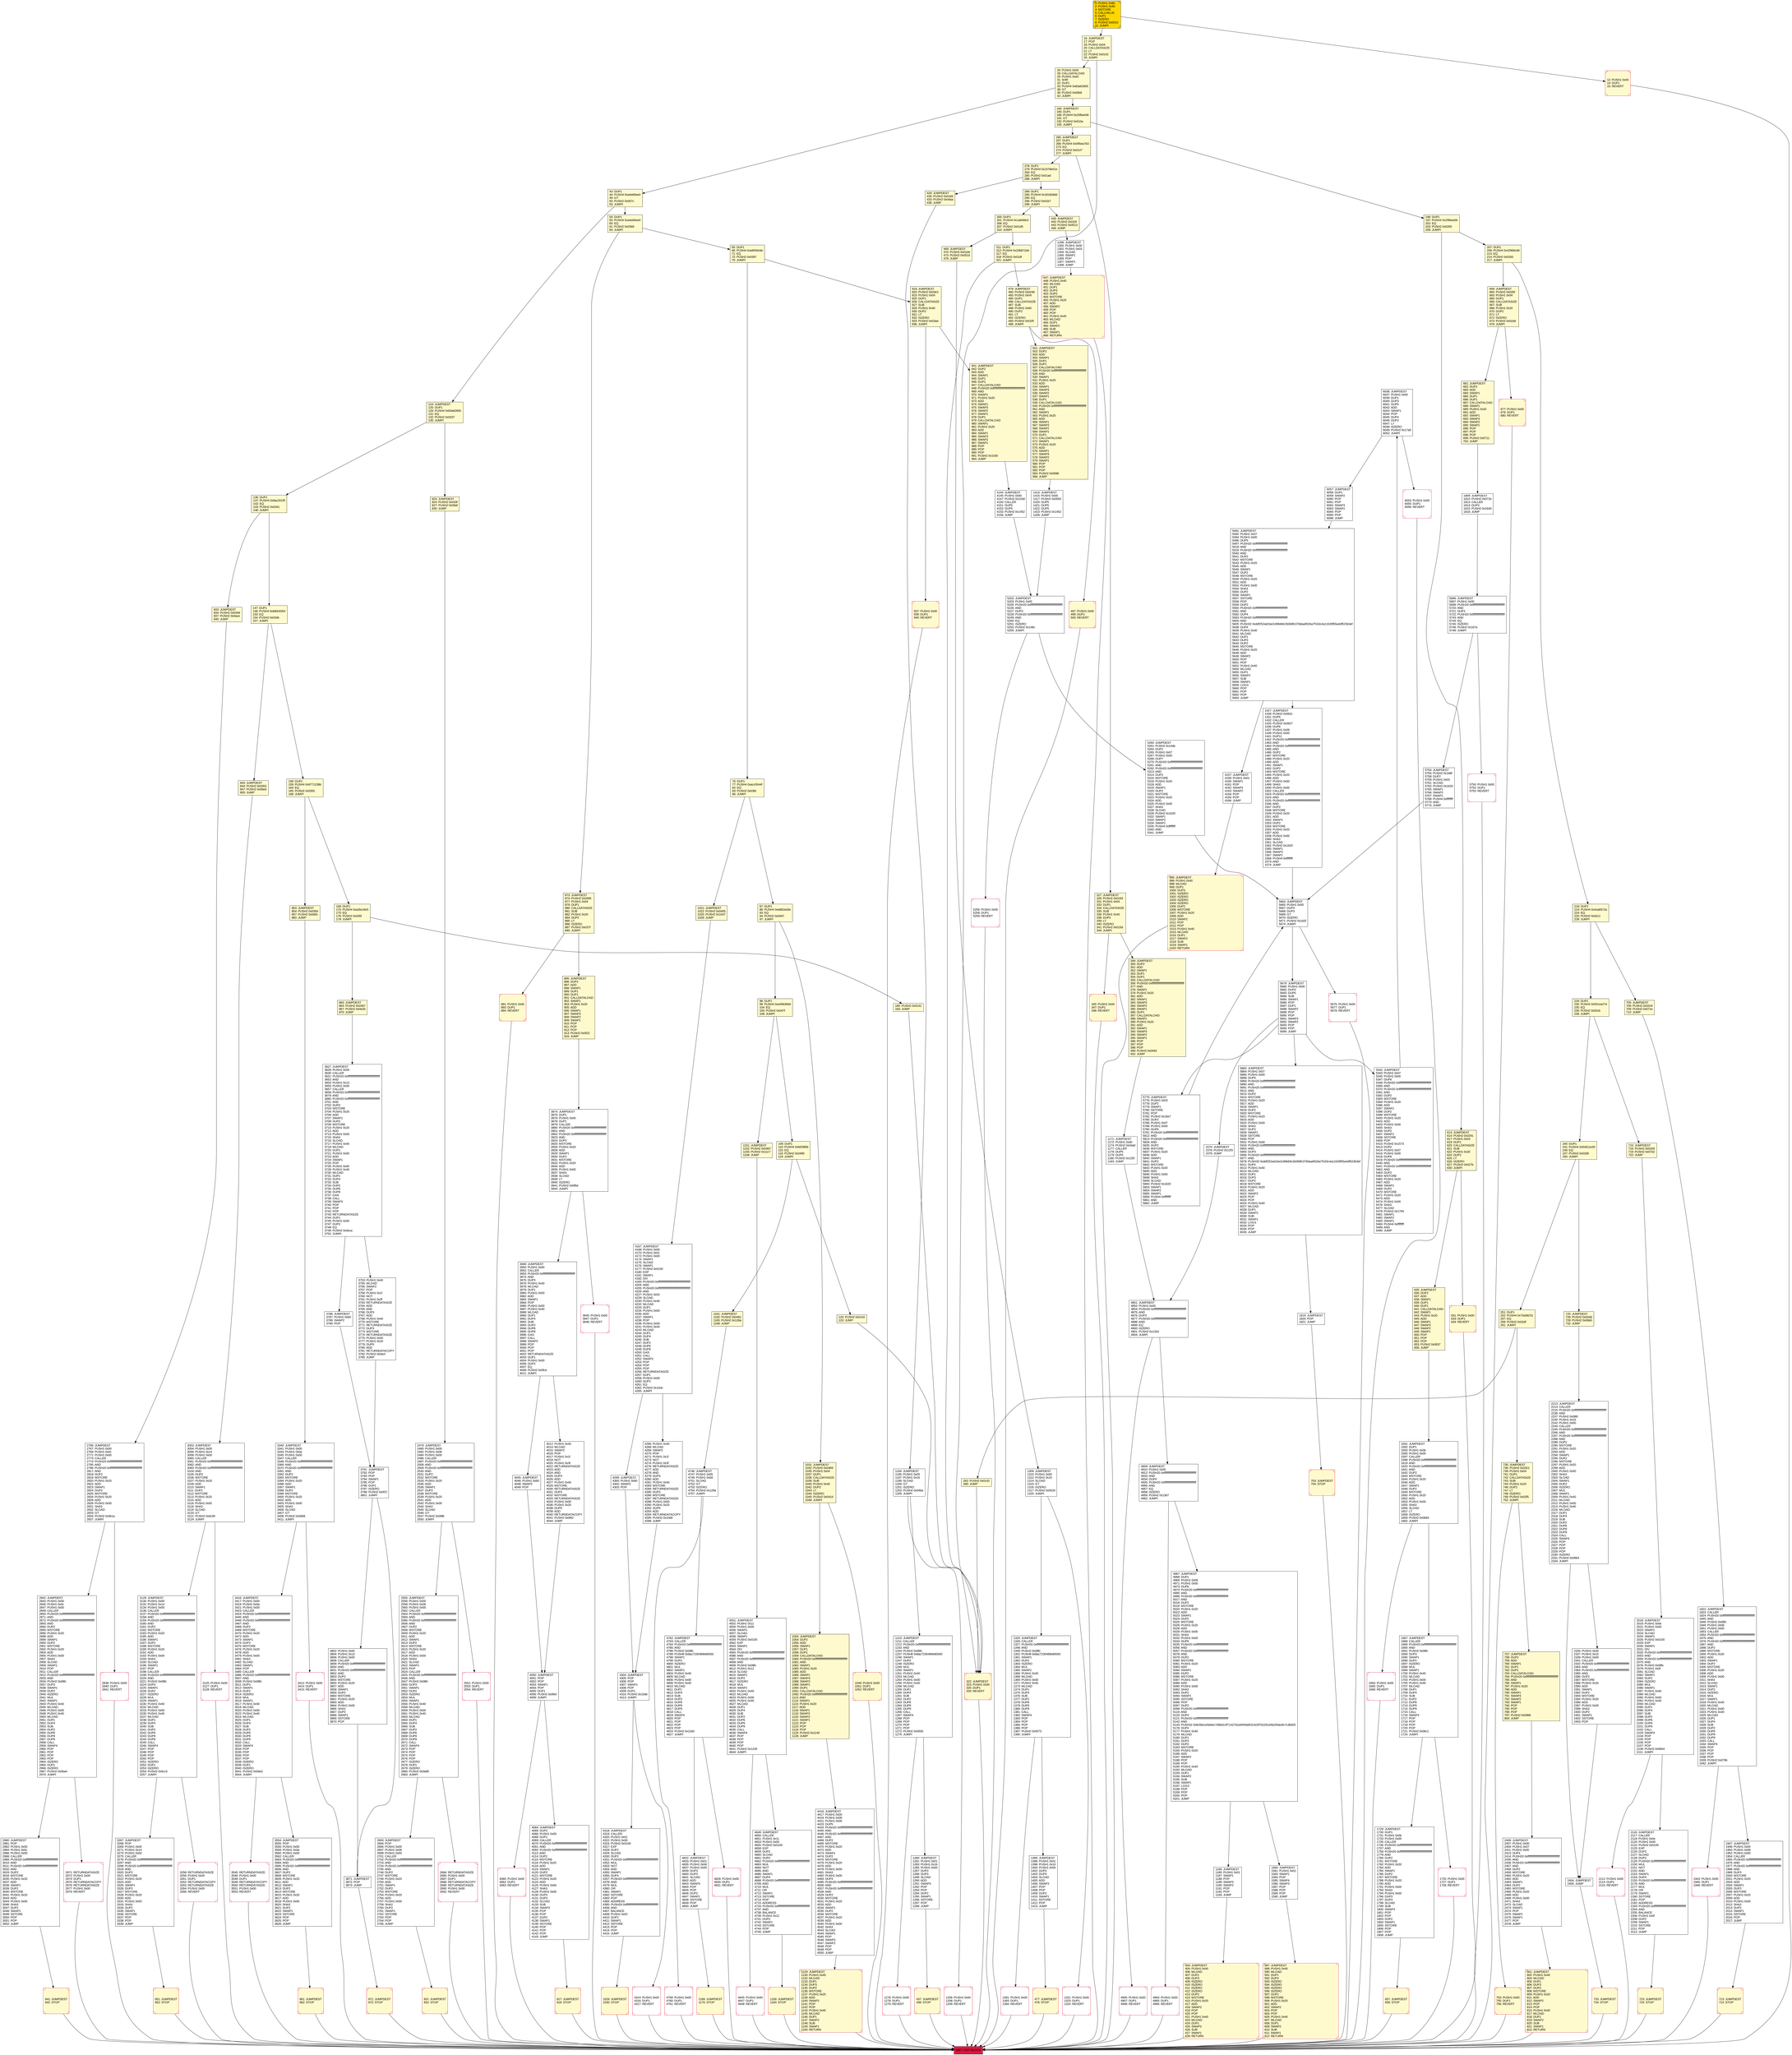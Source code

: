digraph G {
bgcolor=transparent rankdir=UD;
node [shape=box style=filled color=black fillcolor=white fontname=arial fontcolor=black];
917 [label="917: JUMPDEST\l918: STOP\l" fillcolor=lemonchiffon shape=Msquare color=crimson ];
823 [label="823: JUMPDEST\l824: PUSH2 0x033f\l827: PUSH2 0x09af\l830: JUMP\l" fillcolor=lemonchiffon ];
6053 [label="6053: PUSH1 0x00\l6055: DUP1\l6056: REVERT\l" shape=Msquare color=crimson ];
278 [label="278: DUP1\l279: PUSH4 0x1578e01e\l284: EQ\l285: PUSH2 0x01ad\l288: JUMPI\l" fillcolor=lemonchiffon ];
937 [label="937: PUSH1 0x00\l939: DUP1\l940: REVERT\l" fillcolor=lemonchiffon shape=Msquare color=crimson ];
65 [label="65: DUP1\l66: PUSH4 0xa9059cbb\l71: EQ\l72: PUSH2 0x0397\l75: JUMPI\l" fillcolor=lemonchiffon ];
1184 [label="1184: JUMPDEST\l1185: PUSH1 0x01\l1187: SWAP1\l1188: POP\l1189: SWAP3\l1190: SWAP2\l1191: POP\l1192: POP\l1193: JUMP\l" ];
447 [label="447: JUMPDEST\l448: PUSH1 0x40\l450: MLOAD\l451: DUP1\l452: DUP3\l453: DUP2\l454: MSTORE\l455: PUSH1 0x20\l457: ADD\l458: SWAP2\l459: POP\l460: POP\l461: PUSH1 0x40\l463: MLOAD\l464: DUP1\l465: SWAP2\l466: SUB\l467: SWAP1\l468: RETURN\l" fillcolor=lemonchiffon shape=Msquare color=crimson ];
3053 [label="3053: JUMPDEST\l3054: PUSH1 0x00\l3056: PUSH1 0x14\l3058: PUSH1 0x00\l3060: CALLER\l3061: PUSH20 0xffffffffffffffffffffffffffffffffffffffff\l3082: AND\l3083: PUSH20 0xffffffffffffffffffffffffffffffffffffffff\l3104: AND\l3105: DUP2\l3106: MSTORE\l3107: PUSH1 0x20\l3109: ADD\l3110: SWAP1\l3111: DUP2\l3112: MSTORE\l3113: PUSH1 0x20\l3115: ADD\l3116: PUSH1 0x00\l3118: SHA3\l3119: SLOAD\l3120: GT\l3121: PUSH2 0x0c39\l3124: JUMPI\l" ];
2555 [label="2555: JUMPDEST\l2556: PUSH1 0x00\l2558: PUSH1 0x06\l2560: PUSH1 0x00\l2562: CALLER\l2563: PUSH20 0xffffffffffffffffffffffffffffffffffffffff\l2584: AND\l2585: PUSH20 0xffffffffffffffffffffffffffffffffffffffff\l2606: AND\l2607: DUP2\l2608: MSTORE\l2609: PUSH1 0x20\l2611: ADD\l2612: SWAP1\l2613: DUP2\l2614: MSTORE\l2615: PUSH1 0x20\l2617: ADD\l2618: PUSH1 0x00\l2620: SHA3\l2621: SLOAD\l2622: SWAP1\l2623: POP\l2624: CALLER\l2625: PUSH20 0xffffffffffffffffffffffffffffffffffffffff\l2646: AND\l2647: PUSH2 0x08fc\l2650: DUP3\l2651: SWAP1\l2652: DUP2\l2653: ISZERO\l2654: MUL\l2655: SWAP1\l2656: PUSH1 0x40\l2658: MLOAD\l2659: PUSH1 0x00\l2661: PUSH1 0x40\l2663: MLOAD\l2664: DUP1\l2665: DUP4\l2666: SUB\l2667: DUP2\l2668: DUP6\l2669: DUP9\l2670: DUP9\l2671: CALL\l2672: SWAP4\l2673: POP\l2674: POP\l2675: POP\l2676: POP\l2677: ISZERO\l2678: DUP1\l2679: ISZERO\l2680: PUSH2 0x0a85\l2683: JUMPI\l" ];
429 [label="429: JUMPDEST\l430: PUSH2 0x01b5\l433: PUSH2 0x04aa\l436: JUMP\l" fillcolor=lemonchiffon ];
437 [label="437: JUMPDEST\l438: STOP\l" fillcolor=lemonchiffon shape=Msquare color=crimson ];
439 [label="439: JUMPDEST\l440: PUSH2 0x01bf\l443: PUSH2 0x0513\l446: JUMP\l" fillcolor=lemonchiffon ];
1053 [label="1053: JUMPDEST\l1054: DUP2\l1055: ADD\l1056: SWAP1\l1057: DUP1\l1058: DUP1\l1059: CALLDATALOAD\l1060: PUSH20 0xffffffffffffffffffffffffffffffffffffffff\l1081: AND\l1082: SWAP1\l1083: PUSH1 0x20\l1085: ADD\l1086: SWAP1\l1087: SWAP3\l1088: SWAP2\l1089: SWAP1\l1090: DUP1\l1091: CALLDATALOAD\l1092: PUSH20 0xffffffffffffffffffffffffffffffffffffffff\l1113: AND\l1114: SWAP1\l1115: PUSH1 0x20\l1117: ADD\l1118: SWAP1\l1119: SWAP3\l1120: SWAP2\l1121: SWAP1\l1122: POP\l1123: POP\l1124: POP\l1125: PUSH2 0x1140\l1128: JUMP\l" fillcolor=lemonchiffon ];
1580 [label="1580: JUMPDEST\l1581: PUSH1 0x01\l1583: SWAP1\l1584: POP\l1585: SWAP4\l1586: SWAP3\l1587: POP\l1588: POP\l1589: POP\l1590: JUMP\l" ];
4266 [label="4266: PUSH1 0x40\l4268: MLOAD\l4269: SWAP2\l4270: POP\l4271: PUSH1 0x1f\l4273: NOT\l4274: PUSH1 0x3f\l4276: RETURNDATASIZE\l4277: ADD\l4278: AND\l4279: DUP3\l4280: ADD\l4281: PUSH1 0x40\l4283: MSTORE\l4284: RETURNDATASIZE\l4285: DUP3\l4286: MSTORE\l4287: RETURNDATASIZE\l4288: PUSH1 0x00\l4290: PUSH1 0x20\l4292: DUP5\l4293: ADD\l4294: RETURNDATACOPY\l4295: PUSH2 0x10d0\l4298: JUMP\l" ];
4967 [label="4967: JUMPDEST\l4968: DUP1\l4969: PUSH1 0x09\l4971: PUSH1 0x00\l4973: DUP6\l4974: PUSH20 0xffffffffffffffffffffffffffffffffffffffff\l4995: AND\l4996: PUSH20 0xffffffffffffffffffffffffffffffffffffffff\l5017: AND\l5018: DUP2\l5019: MSTORE\l5020: PUSH1 0x20\l5022: ADD\l5023: SWAP1\l5024: DUP2\l5025: MSTORE\l5026: PUSH1 0x20\l5028: ADD\l5029: PUSH1 0x00\l5031: SHA3\l5032: PUSH1 0x00\l5034: DUP5\l5035: PUSH20 0xffffffffffffffffffffffffffffffffffffffff\l5056: AND\l5057: PUSH20 0xffffffffffffffffffffffffffffffffffffffff\l5078: AND\l5079: DUP2\l5080: MSTORE\l5081: PUSH1 0x20\l5083: ADD\l5084: SWAP1\l5085: DUP2\l5086: MSTORE\l5087: PUSH1 0x20\l5089: ADD\l5090: PUSH1 0x00\l5092: SHA3\l5093: DUP2\l5094: SWAP1\l5095: SSTORE\l5096: POP\l5097: DUP2\l5098: PUSH20 0xffffffffffffffffffffffffffffffffffffffff\l5119: AND\l5120: DUP4\l5121: PUSH20 0xffffffffffffffffffffffffffffffffffffffff\l5142: AND\l5143: PUSH32 0x8c5be1e5ebec7d5bd14f71427d1e84f3dd0314c0f7b2291e5b200ac8c7c3b925\l5176: DUP4\l5177: PUSH1 0x40\l5179: MLOAD\l5180: DUP1\l5181: DUP3\l5182: DUP2\l5183: MSTORE\l5184: PUSH1 0x20\l5186: ADD\l5187: SWAP2\l5188: POP\l5189: POP\l5190: PUSH1 0x40\l5192: MLOAD\l5193: DUP1\l5194: SWAP2\l5195: SUB\l5196: SWAP1\l5197: LOG3\l5198: POP\l5199: POP\l5200: POP\l5201: JUMP\l" ];
1943 [label="1943: PUSH1 0x00\l1945: DUP1\l1946: REVERT\l" shape=Msquare color=crimson ];
2766 [label="2766: JUMPDEST\l2767: PUSH1 0x00\l2769: PUSH1 0x0c\l2771: PUSH1 0x00\l2773: CALLER\l2774: PUSH20 0xffffffffffffffffffffffffffffffffffffffff\l2795: AND\l2796: PUSH20 0xffffffffffffffffffffffffffffffffffffffff\l2817: AND\l2818: DUP2\l2819: MSTORE\l2820: PUSH1 0x20\l2822: ADD\l2823: SWAP1\l2824: DUP2\l2825: MSTORE\l2826: PUSH1 0x20\l2828: ADD\l2829: PUSH1 0x00\l2831: SHA3\l2832: SLOAD\l2833: GT\l2834: PUSH2 0x0b1a\l2837: JUMPI\l" ];
3871 [label="3871: JUMPDEST\l3872: POP\l3873: JUMP\l" ];
1591 [label="1591: JUMPDEST\l1592: DUP1\l1593: PUSH1 0x0b\l1595: PUSH1 0x00\l1597: CALLER\l1598: PUSH20 0xffffffffffffffffffffffffffffffffffffffff\l1619: AND\l1620: PUSH20 0xffffffffffffffffffffffffffffffffffffffff\l1641: AND\l1642: DUP2\l1643: MSTORE\l1644: PUSH1 0x20\l1646: ADD\l1647: SWAP1\l1648: DUP2\l1649: MSTORE\l1650: PUSH1 0x20\l1652: ADD\l1653: PUSH1 0x00\l1655: SHA3\l1656: SLOAD\l1657: LT\l1658: ISZERO\l1659: PUSH2 0x0683\l1662: JUMPI\l" ];
1819 [label="1819: JUMPDEST\l1820: POP\l1821: JUMP\l" ];
4762 [label="4762: JUMPDEST\l4763: CALLER\l4764: PUSH20 0xffffffffffffffffffffffffffffffffffffffff\l4785: AND\l4786: PUSH2 0x08fc\l4789: PUSH8 0x8ac7230489e80000\l4798: SWAP1\l4799: DUP2\l4800: ISZERO\l4801: MUL\l4802: SWAP1\l4803: PUSH1 0x40\l4805: MLOAD\l4806: PUSH1 0x00\l4808: PUSH1 0x40\l4810: MLOAD\l4811: DUP1\l4812: DUP4\l4813: SUB\l4814: DUP2\l4815: DUP6\l4816: DUP9\l4817: DUP9\l4818: CALL\l4819: SWAP4\l4820: POP\l4821: POP\l4822: POP\l4823: POP\l4824: PUSH2 0x12e0\l4827: JUMPI\l" ];
3786 [label="3786: JUMPDEST\l3787: PUSH1 0x60\l3789: SWAP2\l3790: POP\l" ];
477 [label="477: JUMPDEST\l478: STOP\l" fillcolor=lemonchiffon shape=Msquare color=crimson ];
4299 [label="4299: JUMPDEST\l4300: PUSH1 0x60\l4302: SWAP2\l4303: POP\l" ];
300 [label="300: DUP1\l301: PUSH4 0x1abf48c0\l306: EQ\l307: PUSH2 0x01d5\l310: JUMPI\l" fillcolor=lemonchiffon ];
2479 [label="2479: JUMPDEST\l2480: PUSH1 0x00\l2482: PUSH1 0x06\l2484: PUSH1 0x00\l2486: CALLER\l2487: PUSH20 0xffffffffffffffffffffffffffffffffffffffff\l2508: AND\l2509: PUSH20 0xffffffffffffffffffffffffffffffffffffffff\l2530: AND\l2531: DUP2\l2532: MSTORE\l2533: PUSH1 0x20\l2535: ADD\l2536: SWAP1\l2537: DUP2\l2538: MSTORE\l2539: PUSH1 0x20\l2541: ADD\l2542: PUSH1 0x00\l2544: SHA3\l2545: SLOAD\l2546: GT\l2547: PUSH2 0x09fb\l2550: JUMPI\l" ];
497 [label="497: PUSH1 0x00\l499: DUP1\l500: REVERT\l" fillcolor=lemonchiffon shape=Msquare color=crimson ];
1667 [label="1667: JUMPDEST\l1668: CALLER\l1669: PUSH20 0xffffffffffffffffffffffffffffffffffffffff\l1690: AND\l1691: PUSH2 0x08fc\l1694: DUP3\l1695: SWAP1\l1696: DUP2\l1697: ISZERO\l1698: MUL\l1699: SWAP1\l1700: PUSH1 0x40\l1702: MLOAD\l1703: PUSH1 0x00\l1705: PUSH1 0x40\l1707: MLOAD\l1708: DUP1\l1709: DUP4\l1710: SUB\l1711: DUP2\l1712: DUP6\l1713: DUP9\l1714: DUP9\l1715: CALL\l1716: SWAP4\l1717: POP\l1718: POP\l1719: POP\l1720: POP\l1721: PUSH2 0x06c1\l1724: JUMPI\l" ];
240 [label="240: DUP1\l241: PUSH4 0x54611e35\l246: EQ\l247: PUSH2 0x02d5\l250: JUMPI\l" fillcolor=lemonchiffon ];
2551 [label="2551: PUSH1 0x00\l2553: DUP1\l2554: REVERT\l" shape=Msquare color=crimson ];
3802 [label="3802: PUSH1 0x00\l3804: PUSH1 0x13\l3806: PUSH1 0x00\l3808: CALLER\l3809: PUSH20 0xffffffffffffffffffffffffffffffffffffffff\l3830: AND\l3831: PUSH20 0xffffffffffffffffffffffffffffffffffffffff\l3852: AND\l3853: DUP2\l3854: MSTORE\l3855: PUSH1 0x20\l3857: ADD\l3858: SWAP1\l3859: DUP2\l3860: MSTORE\l3861: PUSH1 0x20\l3863: ADD\l3864: PUSH1 0x00\l3866: SHA3\l3867: DUP2\l3868: SWAP1\l3869: SSTORE\l3870: POP\l" ];
158 [label="158: DUP1\l159: PUSH4 0x9771238b\l164: EQ\l165: PUSH2 0x0355\l168: JUMPI\l" fillcolor=lemonchiffon ];
5491 [label="5491: JUMPDEST\l5492: PUSH1 0x07\l5494: PUSH1 0x00\l5496: DUP5\l5497: PUSH20 0xffffffffffffffffffffffffffffffffffffffff\l5518: AND\l5519: PUSH20 0xffffffffffffffffffffffffffffffffffffffff\l5540: AND\l5541: DUP2\l5542: MSTORE\l5543: PUSH1 0x20\l5545: ADD\l5546: SWAP1\l5547: DUP2\l5548: MSTORE\l5549: PUSH1 0x20\l5551: ADD\l5552: PUSH1 0x00\l5554: SHA3\l5555: DUP2\l5556: SWAP1\l5557: SSTORE\l5558: POP\l5559: DUP2\l5560: PUSH20 0xffffffffffffffffffffffffffffffffffffffff\l5581: AND\l5582: DUP4\l5583: PUSH20 0xffffffffffffffffffffffffffffffffffffffff\l5604: AND\l5605: PUSH32 0xddf252ad1be2c89b69c2b068fc378daa952ba7f163c4a11628f55a4df523b3ef\l5638: DUP4\l5639: PUSH1 0x40\l5641: MLOAD\l5642: DUP1\l5643: DUP3\l5644: DUP2\l5645: MSTORE\l5646: PUSH1 0x20\l5648: ADD\l5649: SWAP2\l5650: POP\l5651: POP\l5652: PUSH1 0x40\l5654: MLOAD\l5655: DUP1\l5656: SWAP2\l5657: SUB\l5658: SWAP1\l5659: LOG3\l5660: POP\l5661: POP\l5662: POP\l5663: JUMP\l" ];
1151 [label="1151: JUMPDEST\l1152: PUSH2 0x0487\l1155: PUSH2 0x11c7\l1158: JUMP\l" fillcolor=lemonchiffon ];
2842 [label="2842: JUMPDEST\l2843: PUSH1 0x00\l2845: PUSH1 0x0c\l2847: PUSH1 0x00\l2849: CALLER\l2850: PUSH20 0xffffffffffffffffffffffffffffffffffffffff\l2871: AND\l2872: PUSH20 0xffffffffffffffffffffffffffffffffffffffff\l2893: AND\l2894: DUP2\l2895: MSTORE\l2896: PUSH1 0x20\l2898: ADD\l2899: SWAP1\l2900: DUP2\l2901: MSTORE\l2902: PUSH1 0x20\l2904: ADD\l2905: PUSH1 0x00\l2907: SHA3\l2908: SLOAD\l2909: SWAP1\l2910: POP\l2911: CALLER\l2912: PUSH20 0xffffffffffffffffffffffffffffffffffffffff\l2933: AND\l2934: PUSH2 0x08fc\l2937: DUP3\l2938: SWAP1\l2939: DUP2\l2940: ISZERO\l2941: MUL\l2942: SWAP1\l2943: PUSH1 0x40\l2945: MLOAD\l2946: PUSH1 0x00\l2948: PUSH1 0x40\l2950: MLOAD\l2951: DUP1\l2952: DUP4\l2953: SUB\l2954: DUP2\l2955: DUP6\l2956: DUP9\l2957: DUP9\l2958: CALL\l2959: SWAP4\l2960: POP\l2961: POP\l2962: POP\l2963: POP\l2964: ISZERO\l2965: DUP1\l2966: ISZERO\l2967: PUSH2 0x0ba4\l2970: JUMPI\l" ];
469 [label="469: JUMPDEST\l470: PUSH2 0x01dd\l473: PUSH2 0x051d\l476: JUMP\l" fillcolor=lemonchiffon ];
136 [label="136: DUP1\l137: PUSH4 0x8ac2015f\l142: EQ\l143: PUSH2 0x0341\l146: JUMPI\l" fillcolor=lemonchiffon ];
2684 [label="2684: RETURNDATASIZE\l2685: PUSH1 0x00\l2687: DUP1\l2688: RETURNDATACOPY\l2689: RETURNDATASIZE\l2690: PUSH1 0x00\l2692: REVERT\l" shape=Msquare color=crimson ];
941 [label="941: JUMPDEST\l942: DUP2\l943: ADD\l944: SWAP1\l945: DUP1\l946: DUP1\l947: CALLDATALOAD\l948: PUSH20 0xffffffffffffffffffffffffffffffffffffffff\l969: AND\l970: SWAP1\l971: PUSH1 0x20\l973: ADD\l974: SWAP1\l975: SWAP3\l976: SWAP2\l977: SWAP1\l978: DUP1\l979: CALLDATALOAD\l980: SWAP1\l981: PUSH1 0x20\l983: ADD\l984: SWAP1\l985: SWAP3\l986: SWAP2\l987: SWAP1\l988: POP\l989: POP\l990: POP\l991: PUSH2 0x1030\l994: JUMP\l" fillcolor=lemonchiffon ];
229 [label="229: DUP1\l230: PUSH4 0x501ea27d\l235: EQ\l236: PUSH2 0x02cb\l239: JUMPI\l" fillcolor=lemonchiffon ];
5202 [label="5202: JUMPDEST\l5203: PUSH1 0x00\l5205: PUSH20 0xffffffffffffffffffffffffffffffffffffffff\l5226: AND\l5227: DUP3\l5228: PUSH20 0xffffffffffffffffffffffffffffffffffffffff\l5249: AND\l5250: EQ\l5251: ISZERO\l5252: PUSH2 0x148c\l5255: JUMPI\l" ];
3949 [label="3949: JUMPDEST\l3950: PUSH1 0x00\l3952: CALLER\l3953: PUSH20 0xffffffffffffffffffffffffffffffffffffffff\l3974: AND\l3975: DUP3\l3976: PUSH1 0x40\l3978: MLOAD\l3979: DUP1\l3980: PUSH1 0x00\l3982: ADD\l3983: SWAP1\l3984: POP\l3985: PUSH1 0x00\l3987: PUSH1 0x40\l3989: MLOAD\l3990: DUP1\l3991: DUP4\l3992: SUB\l3993: DUP2\l3994: DUP6\l3995: DUP8\l3996: GAS\l3997: CALL\l3998: SWAP3\l3999: POP\l4000: POP\l4001: POP\l4002: RETURNDATASIZE\l4003: DUP1\l4004: PUSH1 0x00\l4006: DUP2\l4007: EQ\l4008: PUSH2 0x0fcd\l4011: JUMPI\l" ];
479 [label="479: JUMPDEST\l480: PUSH2 0x024b\l483: PUSH1 0x04\l485: DUP1\l486: CALLDATASIZE\l487: SUB\l488: PUSH1 0x60\l490: DUP2\l491: LT\l492: ISZERO\l493: PUSH2 0x01f5\l496: JUMPI\l" fillcolor=lemonchiffon ];
6036 [label="6036: JUMPDEST\l6037: PUSH1 0x00\l6039: DUP1\l6040: DUP3\l6041: DUP5\l6042: ADD\l6043: SWAP1\l6044: POP\l6045: DUP4\l6046: DUP2\l6047: LT\l6048: ISZERO\l6049: PUSH2 0x17a9\l6052: JUMPI\l" ];
1575 [label="1575: JUMPDEST\l1576: PUSH2 0x12f3\l1579: JUMP\l" ];
1299 [label="1299: JUMPDEST\l1300: PUSH1 0x00\l1302: PUSH1 0x03\l1304: SLOAD\l1305: SWAP1\l1306: POP\l1307: SWAP1\l1308: JUMP\l" ];
4746 [label="4746: JUMPDEST\l4747: PUSH1 0x05\l4749: PUSH1 0x0d\l4751: SLOAD\l4752: GT\l4753: ISZERO\l4754: PUSH2 0x129a\l4757: JUMPI\l" ];
4060 [label="4060: PUSH1 0x00\l4062: DUP1\l4063: REVERT\l" shape=Msquare color=crimson ];
501 [label="501: JUMPDEST\l502: DUP2\l503: ADD\l504: SWAP1\l505: DUP1\l506: DUP1\l507: CALLDATALOAD\l508: PUSH20 0xffffffffffffffffffffffffffffffffffffffff\l529: AND\l530: SWAP1\l531: PUSH1 0x20\l533: ADD\l534: SWAP1\l535: SWAP3\l536: SWAP2\l537: SWAP1\l538: DUP1\l539: CALLDATALOAD\l540: PUSH20 0xffffffffffffffffffffffffffffffffffffffff\l561: AND\l562: SWAP1\l563: PUSH1 0x20\l565: ADD\l566: SWAP1\l567: SWAP3\l568: SWAP2\l569: SWAP1\l570: DUP1\l571: CALLDATALOAD\l572: SWAP1\l573: PUSH1 0x20\l575: ADD\l576: SWAP1\l577: SWAP3\l578: SWAP2\l579: SWAP1\l580: POP\l581: POP\l582: POP\l583: PUSH2 0x0586\l586: JUMP\l" fillcolor=lemonchiffon ];
1309 [label="1309: JUMPDEST\l1310: PUSH1 0x05\l1312: PUSH1 0x10\l1314: SLOAD\l1315: GT\l1316: ISZERO\l1317: PUSH2 0x052d\l1320: JUMPI\l" ];
1321 [label="1321: PUSH1 0x00\l1323: DUP1\l1324: REVERT\l" shape=Msquare color=crimson ];
4905 [label="4905: PUSH1 0x00\l4907: DUP1\l4908: REVERT\l" shape=Msquare color=crimson ];
327 [label="327: JUMPDEST\l328: PUSH2 0x0193\l331: PUSH1 0x04\l333: DUP1\l334: CALLDATASIZE\l335: SUB\l336: PUSH1 0x40\l338: DUP2\l339: LT\l340: ISZERO\l341: PUSH2 0x015d\l344: JUMPI\l" fillcolor=lemonchiffon ];
2116 [label="2116: JUMPDEST\l2117: CALLER\l2118: PUSH1 0x0e\l2120: PUSH1 0x00\l2122: PUSH2 0x0100\l2125: EXP\l2126: DUP2\l2127: SLOAD\l2128: DUP2\l2129: PUSH20 0xffffffffffffffffffffffffffffffffffffffff\l2150: MUL\l2151: NOT\l2152: AND\l2153: SWAP1\l2154: DUP4\l2155: PUSH20 0xffffffffffffffffffffffffffffffffffffffff\l2176: AND\l2177: MUL\l2178: OR\l2179: SWAP1\l2180: SSTORE\l2181: POP\l2182: ADDRESS\l2183: PUSH20 0xffffffffffffffffffffffffffffffffffffffff\l2204: AND\l2205: BALANCE\l2206: PUSH1 0x0f\l2208: DUP2\l2209: SWAP1\l2210: SSTORE\l2211: POP\l2212: JUMP\l" ];
184 [label="184: JUMPDEST\l185: DUP1\l186: PUSH4 0x25fbee58\l191: GT\l192: PUSH2 0x010a\l195: JUMPI\l" fillcolor=lemonchiffon ];
801 [label="801: JUMPDEST\l802: PUSH1 0x40\l804: MLOAD\l805: DUP1\l806: DUP3\l807: DUP2\l808: MSTORE\l809: PUSH1 0x20\l811: ADD\l812: SWAP2\l813: POP\l814: POP\l815: PUSH1 0x40\l817: MLOAD\l818: DUP1\l819: SWAP2\l820: SUB\l821: SWAP1\l822: RETURN\l" fillcolor=lemonchiffon shape=Msquare color=crimson ];
4167 [label="4167: JUMPDEST\l4168: PUSH1 0x00\l4170: PUSH1 0x01\l4172: PUSH1 0x00\l4174: SWAP1\l4175: SLOAD\l4176: SWAP1\l4177: PUSH2 0x0100\l4180: EXP\l4181: SWAP1\l4182: DIV\l4183: PUSH20 0xffffffffffffffffffffffffffffffffffffffff\l4204: AND\l4205: PUSH20 0xffffffffffffffffffffffffffffffffffffffff\l4226: AND\l4227: PUSH1 0x02\l4229: SLOAD\l4230: PUSH1 0x40\l4232: MLOAD\l4233: DUP1\l4234: PUSH1 0x00\l4236: ADD\l4237: SWAP1\l4238: POP\l4239: PUSH1 0x00\l4241: PUSH1 0x40\l4243: MLOAD\l4244: DUP1\l4245: DUP4\l4246: SUB\l4247: DUP2\l4248: DUP6\l4249: DUP8\l4250: GAS\l4251: CALL\l4252: SWAP3\l4253: POP\l4254: POP\l4255: POP\l4256: RETURNDATASIZE\l4257: DUP1\l4258: PUSH1 0x00\l4260: DUP2\l4261: EQ\l4262: PUSH2 0x10cb\l4265: JUMPI\l" ];
4157 [label="4157: JUMPDEST\l4158: PUSH1 0x01\l4160: SWAP1\l4161: POP\l4162: SWAP3\l4163: SWAP2\l4164: POP\l4165: POP\l4166: JUMP\l" ];
1021 [label="1021: JUMPDEST\l1022: PUSH2 0x0405\l1025: PUSH2 0x1047\l1028: JUMP\l" fillcolor=lemonchiffon ];
2335 [label="2335: PUSH1 0x00\l2337: PUSH1 0x15\l2339: PUSH1 0x00\l2341: CALLER\l2342: PUSH20 0xffffffffffffffffffffffffffffffffffffffff\l2363: AND\l2364: PUSH20 0xffffffffffffffffffffffffffffffffffffffff\l2385: AND\l2386: DUP2\l2387: MSTORE\l2388: PUSH1 0x20\l2390: ADD\l2391: SWAP1\l2392: DUP2\l2393: MSTORE\l2394: PUSH1 0x20\l2396: ADD\l2397: PUSH1 0x00\l2399: SHA3\l2400: DUP2\l2401: SWAP1\l2402: SSTORE\l2403: POP\l" ];
3258 [label="3258: RETURNDATASIZE\l3259: PUSH1 0x00\l3261: DUP1\l3262: RETURNDATACOPY\l3263: RETURNDATASIZE\l3264: PUSH1 0x00\l3266: REVERT\l" shape=Msquare color=crimson ];
895 [label="895: JUMPDEST\l896: DUP2\l897: ADD\l898: SWAP1\l899: DUP1\l900: DUP1\l901: CALLDATALOAD\l902: SWAP1\l903: PUSH1 0x20\l905: ADD\l906: SWAP1\l907: SWAP3\l908: SWAP2\l909: SWAP1\l910: POP\l911: POP\l912: POP\l913: PUSH2 0x0f22\l916: JUMP\l" fillcolor=lemonchiffon ];
853 [label="853: JUMPDEST\l854: PUSH2 0x035d\l857: PUSH2 0x0d0c\l860: JUMP\l" fillcolor=lemonchiffon ];
831 [label="831: JUMPDEST\l832: STOP\l" fillcolor=lemonchiffon shape=Msquare color=crimson ];
403 [label="403: JUMPDEST\l404: PUSH1 0x40\l406: MLOAD\l407: DUP1\l408: DUP3\l409: ISZERO\l410: ISZERO\l411: ISZERO\l412: ISZERO\l413: DUP2\l414: MSTORE\l415: PUSH1 0x20\l417: ADD\l418: SWAP2\l419: POP\l420: POP\l421: PUSH1 0x40\l423: MLOAD\l424: DUP1\l425: SWAP2\l426: SUB\l427: SWAP1\l428: RETURN\l" fillcolor=lemonchiffon shape=Msquare color=crimson ];
1194 [label="1194: JUMPDEST\l1195: PUSH1 0x05\l1197: PUSH1 0x16\l1199: SLOAD\l1200: GT\l1201: ISZERO\l1202: PUSH2 0x04ba\l1205: JUMPI\l" ];
2838 [label="2838: PUSH1 0x00\l2840: DUP1\l2841: REVERT\l" shape=Msquare color=crimson ];
4963 [label="4963: PUSH1 0x00\l4965: DUP1\l4966: REVERT\l" shape=Msquare color=crimson ];
6057 [label="6057: JUMPDEST\l6058: DUP1\l6059: SWAP2\l6060: POP\l6061: POP\l6062: SWAP3\l6063: SWAP2\l6064: POP\l6065: POP\l6066: JUMP\l" ];
207 [label="207: DUP1\l208: PUSH4 0x42966c68\l213: EQ\l214: PUSH2 0x0293\l217: JUMPI\l" fillcolor=lemonchiffon ];
851 [label="851: JUMPDEST\l852: STOP\l" fillcolor=lemonchiffon shape=Msquare color=crimson ];
3416 [label="3416: JUMPDEST\l3417: PUSH1 0x00\l3419: PUSH1 0x0a\l3421: PUSH1 0x00\l3423: CALLER\l3424: PUSH20 0xffffffffffffffffffffffffffffffffffffffff\l3445: AND\l3446: PUSH20 0xffffffffffffffffffffffffffffffffffffffff\l3467: AND\l3468: DUP2\l3469: MSTORE\l3470: PUSH1 0x20\l3472: ADD\l3473: SWAP1\l3474: DUP2\l3475: MSTORE\l3476: PUSH1 0x20\l3478: ADD\l3479: PUSH1 0x00\l3481: SHA3\l3482: SLOAD\l3483: SWAP1\l3484: POP\l3485: CALLER\l3486: PUSH20 0xffffffffffffffffffffffffffffffffffffffff\l3507: AND\l3508: PUSH2 0x08fc\l3511: DUP3\l3512: SWAP1\l3513: DUP2\l3514: ISZERO\l3515: MUL\l3516: SWAP1\l3517: PUSH1 0x40\l3519: MLOAD\l3520: PUSH1 0x00\l3522: PUSH1 0x40\l3524: MLOAD\l3525: DUP1\l3526: DUP4\l3527: SUB\l3528: DUP2\l3529: DUP6\l3530: DUP9\l3531: DUP9\l3532: CALL\l3533: SWAP4\l3534: POP\l3535: POP\l3536: POP\l3537: POP\l3538: ISZERO\l3539: DUP1\l3540: ISZERO\l3541: PUSH2 0x0de2\l3544: JUMPI\l" ];
3945 [label="3945: PUSH1 0x00\l3947: DUP1\l3948: REVERT\l" shape=Msquare color=crimson ];
861 [label="861: JUMPDEST\l862: STOP\l" fillcolor=lemonchiffon shape=Msquare color=crimson ];
843 [label="843: JUMPDEST\l844: PUSH2 0x0353\l847: PUSH2 0x0bed\l850: JUMP\l" fillcolor=lemonchiffon ];
1161 [label="1161: JUMPDEST\l1162: PUSH2 0x0491\l1165: PUSH2 0x128a\l1168: JUMP\l" fillcolor=lemonchiffon ];
1391 [label="1391: PUSH1 0x00\l1393: DUP1\l1394: REVERT\l" shape=Msquare color=crimson ];
681 [label="681: JUMPDEST\l682: DUP2\l683: ADD\l684: SWAP1\l685: DUP1\l686: DUP1\l687: CALLDATALOAD\l688: SWAP1\l689: PUSH1 0x20\l691: ADD\l692: SWAP1\l693: SWAP3\l694: SWAP2\l695: SWAP1\l696: POP\l697: POP\l698: POP\l699: PUSH2 0x0711\l702: JUMP\l" fillcolor=lemonchiffon ];
109 [label="109: DUP1\l110: PUSH4 0xfef28f0b\l115: EQ\l116: PUSH2 0x0489\l119: JUMPI\l" fillcolor=lemonchiffon ];
4012 [label="4012: PUSH1 0x40\l4014: MLOAD\l4015: SWAP2\l4016: POP\l4017: PUSH1 0x1f\l4019: NOT\l4020: PUSH1 0x3f\l4022: RETURNDATASIZE\l4023: ADD\l4024: AND\l4025: DUP3\l4026: ADD\l4027: PUSH1 0x40\l4029: MSTORE\l4030: RETURNDATASIZE\l4031: DUP3\l4032: MSTORE\l4033: RETURNDATASIZE\l4034: PUSH1 0x00\l4036: PUSH1 0x20\l4038: DUP5\l4039: ADD\l4040: RETURNDATACOPY\l4041: PUSH2 0x0fd2\l4044: JUMP\l" ];
1414 [label="1414: JUMPDEST\l1415: PUSH1 0x00\l1417: PUSH2 0x0593\l1420: DUP5\l1421: DUP5\l1422: DUP5\l1423: PUSH2 0x1452\l1426: JUMP\l" ];
262 [label="262: PUSH2 0x0142\l265: JUMP\l" fillcolor=lemonchiffon ];
1809 [label="1809: JUMPDEST\l1810: PUSH2 0x071b\l1813: CALLER\l1814: DUP3\l1815: PUSH2 0x1640\l1818: JUMP\l" ];
891 [label="891: PUSH1 0x00\l893: DUP1\l894: REVERT\l" fillcolor=lemonchiffon shape=Msquare color=crimson ];
735 [label="735: JUMPDEST\l736: PUSH2 0x0321\l739: PUSH1 0x04\l741: DUP1\l742: CALLDATASIZE\l743: SUB\l744: PUSH1 0x20\l746: DUP2\l747: LT\l748: ISZERO\l749: PUSH2 0x02f5\l752: JUMPI\l" fillcolor=lemonchiffon ];
841 [label="841: JUMPDEST\l842: STOP\l" fillcolor=lemonchiffon shape=Msquare color=crimson ];
995 [label="995: JUMPDEST\l996: PUSH1 0x40\l998: MLOAD\l999: DUP1\l1000: DUP3\l1001: ISZERO\l1002: ISZERO\l1003: ISZERO\l1004: ISZERO\l1005: DUP2\l1006: MSTORE\l1007: PUSH1 0x20\l1009: ADD\l1010: SWAP2\l1011: POP\l1012: POP\l1013: PUSH1 0x40\l1015: MLOAD\l1016: DUP1\l1017: SWAP2\l1018: SUB\l1019: SWAP1\l1020: RETURN\l" fillcolor=lemonchiffon shape=Msquare color=crimson ];
5754 [label="5754: JUMPDEST\l5755: PUSH2 0x168f\l5758: DUP2\l5759: PUSH1 0x03\l5761: SLOAD\l5762: PUSH2 0x1620\l5765: SWAP1\l5766: SWAP2\l5767: SWAP1\l5768: PUSH4 0xffffffff\l5773: AND\l5774: JUMP\l" ];
833 [label="833: JUMPDEST\l834: PUSH2 0x0349\l837: PUSH2 0x0ace\l840: JUMP\l" fillcolor=lemonchiffon ];
659 [label="659: JUMPDEST\l660: PUSH2 0x02bf\l663: PUSH1 0x04\l665: DUP1\l666: CALLDATASIZE\l667: SUB\l668: PUSH1 0x20\l670: DUP2\l671: LT\l672: ISZERO\l673: PUSH2 0x02a9\l676: JUMPI\l" fillcolor=lemonchiffon ];
873 [label="873: JUMPDEST\l874: PUSH2 0x0395\l877: PUSH1 0x04\l879: DUP1\l880: CALLDATASIZE\l881: SUB\l882: PUSH1 0x20\l884: DUP2\l885: LT\l886: ISZERO\l887: PUSH2 0x037f\l890: JUMPI\l" fillcolor=lemonchiffon ];
871 [label="871: JUMPDEST\l872: STOP\l" fillcolor=lemonchiffon shape=Msquare color=crimson ];
3412 [label="3412: PUSH1 0x00\l3414: DUP1\l3415: REVERT\l" shape=Msquare color=crimson ];
345 [label="345: PUSH1 0x00\l347: DUP1\l348: REVERT\l" fillcolor=lemonchiffon shape=Msquare color=crimson ];
2406 [label="2406: JUMPDEST\l2407: PUSH1 0x00\l2409: PUSH1 0x07\l2411: PUSH1 0x00\l2413: DUP4\l2414: PUSH20 0xffffffffffffffffffffffffffffffffffffffff\l2435: AND\l2436: PUSH20 0xffffffffffffffffffffffffffffffffffffffff\l2457: AND\l2458: DUP2\l2459: MSTORE\l2460: PUSH1 0x20\l2462: ADD\l2463: SWAP1\l2464: DUP2\l2465: MSTORE\l2466: PUSH1 0x20\l2468: ADD\l2469: PUSH1 0x00\l2471: SHA3\l2472: SLOAD\l2473: SWAP1\l2474: POP\l2475: SWAP2\l2476: SWAP1\l2477: POP\l2478: JUMP\l" ];
2213 [label="2213: JUMPDEST\l2214: CALLER\l2215: PUSH20 0xffffffffffffffffffffffffffffffffffffffff\l2236: AND\l2237: PUSH2 0x08fc\l2240: PUSH1 0x15\l2242: PUSH1 0x00\l2244: CALLER\l2245: PUSH20 0xffffffffffffffffffffffffffffffffffffffff\l2266: AND\l2267: PUSH20 0xffffffffffffffffffffffffffffffffffffffff\l2288: AND\l2289: DUP2\l2290: MSTORE\l2291: PUSH1 0x20\l2293: ADD\l2294: SWAP1\l2295: DUP2\l2296: MSTORE\l2297: PUSH1 0x20\l2299: ADD\l2300: PUSH1 0x00\l2302: SHA3\l2303: SLOAD\l2304: SWAP1\l2305: DUP2\l2306: ISZERO\l2307: MUL\l2308: SWAP1\l2309: PUSH1 0x40\l2311: MLOAD\l2312: PUSH1 0x00\l2314: PUSH1 0x40\l2316: MLOAD\l2317: DUP1\l2318: DUP4\l2319: SUB\l2320: DUP2\l2321: DUP6\l2322: DUP9\l2323: DUP9\l2324: CALL\l2325: SWAP4\l2326: POP\l2327: POP\l2328: POP\l2329: POP\l2330: ISZERO\l2331: PUSH2 0x0964\l2334: JUMPI\l" ];
124 [label="124: JUMPDEST\l125: DUP1\l126: PUSH4 0x83a62805\l131: EQ\l132: PUSH2 0x0337\l135: JUMPI\l" fillcolor=lemonchiffon ];
677 [label="677: PUSH1 0x00\l679: DUP1\l680: REVERT\l" fillcolor=lemonchiffon shape=Msquare color=crimson ];
657 [label="657: JUMPDEST\l658: STOP\l" fillcolor=lemonchiffon shape=Msquare color=crimson ];
1169 [label="1169: JUMPDEST\l1170: STOP\l" fillcolor=lemonchiffon shape=Msquare color=crimson ];
3791 [label="3791: JUMPDEST\l3792: POP\l3793: POP\l3794: SWAP1\l3795: POP\l3796: DUP1\l3797: ISZERO\l3798: PUSH2 0x0f1f\l3801: JUMPI\l" ];
3753 [label="3753: PUSH1 0x40\l3755: MLOAD\l3756: SWAP2\l3757: POP\l3758: PUSH1 0x1f\l3760: NOT\l3761: PUSH1 0x3f\l3763: RETURNDATASIZE\l3764: ADD\l3765: AND\l3766: DUP3\l3767: ADD\l3768: PUSH1 0x40\l3770: MSTORE\l3771: RETURNDATASIZE\l3772: DUP3\l3773: MSTORE\l3774: RETURNDATASIZE\l3775: PUSH1 0x00\l3777: PUSH1 0x20\l3779: DUP5\l3780: ADD\l3781: RETURNDATACOPY\l3782: PUSH2 0x0ecf\l3785: JUMP\l" ];
1159 [label="1159: JUMPDEST\l1160: STOP\l" fillcolor=lemonchiffon shape=Msquare color=crimson ];
1427 [label="1427: JUMPDEST\l1428: PUSH2 0x062c\l1431: DUP5\l1432: CALLER\l1433: PUSH2 0x0627\l1436: DUP6\l1437: PUSH1 0x09\l1439: PUSH1 0x00\l1441: DUP11\l1442: PUSH20 0xffffffffffffffffffffffffffffffffffffffff\l1463: AND\l1464: PUSH20 0xffffffffffffffffffffffffffffffffffffffff\l1485: AND\l1486: DUP2\l1487: MSTORE\l1488: PUSH1 0x20\l1490: ADD\l1491: SWAP1\l1492: DUP2\l1493: MSTORE\l1494: PUSH1 0x20\l1496: ADD\l1497: PUSH1 0x00\l1499: SHA3\l1500: PUSH1 0x00\l1502: CALLER\l1503: PUSH20 0xffffffffffffffffffffffffffffffffffffffff\l1524: AND\l1525: PUSH20 0xffffffffffffffffffffffffffffffffffffffff\l1546: AND\l1547: DUP2\l1548: MSTORE\l1549: PUSH1 0x20\l1551: ADD\l1552: SWAP1\l1553: DUP2\l1554: MSTORE\l1555: PUSH1 0x20\l1557: ADD\l1558: PUSH1 0x00\l1560: SHA3\l1561: SLOAD\l1562: PUSH2 0x1620\l1565: SWAP1\l1566: SWAP2\l1567: SWAP1\l1568: PUSH4 0xffffffff\l1573: AND\l1574: JUMP\l" ];
1171 [label="1171: JUMPDEST\l1172: PUSH1 0x00\l1174: PUSH2 0x04a0\l1177: CALLER\l1178: DUP5\l1179: DUP5\l1180: PUSH2 0x12f3\l1183: JUMP\l" ];
98 [label="98: DUP1\l99: PUSH4 0xe096369d\l104: EQ\l105: PUSH2 0x047f\l108: JUMPI\l" fillcolor=lemonchiffon ];
1206 [label="1206: PUSH1 0x00\l1208: DUP1\l1209: REVERT\l" shape=Msquare color=crimson ];
0 [label="0: PUSH1 0x80\l2: PUSH1 0x40\l4: MSTORE\l5: CALLVALUE\l6: DUP1\l7: ISZERO\l8: PUSH2 0x0010\l11: JUMPI\l" fillcolor=lemonchiffon shape=Msquare fillcolor=gold ];
1031 [label="1031: JUMPDEST\l1032: PUSH2 0x0469\l1035: PUSH1 0x04\l1037: DUP1\l1038: CALLDATASIZE\l1039: SUB\l1040: PUSH1 0x40\l1042: DUP2\l1043: LT\l1044: ISZERO\l1045: PUSH2 0x041d\l1048: JUMPI\l" fillcolor=lemonchiffon ];
54 [label="54: DUP1\l55: PUSH4 0xa4e80ee0\l60: EQ\l61: PUSH2 0x0369\l64: JUMPI\l" fillcolor=lemonchiffon ];
1725 [label="1725: PUSH1 0x00\l1727: DUP1\l1728: REVERT\l" shape=Msquare color=crimson ];
4064 [label="4064: JUMPDEST\l4065: DUP2\l4066: PUSH1 0x00\l4068: DUP1\l4069: CALLER\l4070: PUSH20 0xffffffffffffffffffffffffffffffffffffffff\l4091: AND\l4092: PUSH20 0xffffffffffffffffffffffffffffffffffffffff\l4113: AND\l4114: DUP2\l4115: MSTORE\l4116: PUSH1 0x20\l4118: ADD\l4119: SWAP1\l4120: DUP2\l4121: MSTORE\l4122: PUSH1 0x20\l4124: ADD\l4125: PUSH1 0x00\l4127: SHA3\l4128: PUSH1 0x00\l4130: DUP3\l4131: DUP3\l4132: SLOAD\l4133: SUB\l4134: SWAP3\l4135: POP\l4136: POP\l4137: DUP2\l4138: SWAP1\l4139: SSTORE\l4140: POP\l4141: POP\l4142: POP\l4143: JUMP\l" ];
5256 [label="5256: PUSH1 0x00\l5258: DUP1\l5259: REVERT\l" shape=Msquare color=crimson ];
715 [label="715: JUMPDEST\l716: PUSH2 0x02d3\l719: PUSH2 0x07e2\l722: JUMP\l" fillcolor=lemonchiffon ];
703 [label="703: JUMPDEST\l704: STOP\l" fillcolor=lemonchiffon shape=Msquare color=crimson ];
3627 [label="3627: JUMPDEST\l3628: PUSH1 0x00\l3630: CALLER\l3631: PUSH20 0xffffffffffffffffffffffffffffffffffffffff\l3652: AND\l3653: PUSH1 0x13\l3655: PUSH1 0x00\l3657: CALLER\l3658: PUSH20 0xffffffffffffffffffffffffffffffffffffffff\l3679: AND\l3680: PUSH20 0xffffffffffffffffffffffffffffffffffffffff\l3701: AND\l3702: DUP2\l3703: MSTORE\l3704: PUSH1 0x20\l3706: ADD\l3707: SWAP1\l3708: DUP2\l3709: MSTORE\l3710: PUSH1 0x20\l3712: ADD\l3713: PUSH1 0x00\l3715: SHA3\l3716: SLOAD\l3717: PUSH1 0x40\l3719: MLOAD\l3720: DUP1\l3721: PUSH1 0x00\l3723: ADD\l3724: SWAP1\l3725: POP\l3726: PUSH1 0x00\l3728: PUSH1 0x40\l3730: MLOAD\l3731: DUP1\l3732: DUP4\l3733: SUB\l3734: DUP2\l3735: DUP6\l3736: DUP8\l3737: GAS\l3738: CALL\l3739: SWAP3\l3740: POP\l3741: POP\l3742: POP\l3743: RETURNDATASIZE\l3744: DUP1\l3745: PUSH1 0x00\l3747: DUP2\l3748: EQ\l3749: PUSH2 0x0eca\l3752: JUMPI\l" ];
2980 [label="2980: JUMPDEST\l2981: POP\l2982: PUSH1 0x00\l2984: PUSH1 0x0c\l2986: PUSH1 0x00\l2988: CALLER\l2989: PUSH20 0xffffffffffffffffffffffffffffffffffffffff\l3010: AND\l3011: PUSH20 0xffffffffffffffffffffffffffffffffffffffff\l3032: AND\l3033: DUP2\l3034: MSTORE\l3035: PUSH1 0x20\l3037: ADD\l3038: SWAP1\l3039: DUP2\l3040: MSTORE\l3041: PUSH1 0x20\l3043: ADD\l3044: PUSH1 0x00\l3046: SHA3\l3047: DUP2\l3048: SWAP1\l3049: SSTORE\l3050: POP\l3051: POP\l3052: JUMP\l" ];
5342 [label="5342: JUMPDEST\l5343: PUSH1 0x07\l5345: PUSH1 0x00\l5347: DUP6\l5348: PUSH20 0xffffffffffffffffffffffffffffffffffffffff\l5369: AND\l5370: PUSH20 0xffffffffffffffffffffffffffffffffffffffff\l5391: AND\l5392: DUP2\l5393: MSTORE\l5394: PUSH1 0x20\l5396: ADD\l5397: SWAP1\l5398: DUP2\l5399: MSTORE\l5400: PUSH1 0x20\l5402: ADD\l5403: PUSH1 0x00\l5405: SHA3\l5406: DUP2\l5407: SWAP1\l5408: SSTORE\l5409: POP\l5410: PUSH2 0x1573\l5413: DUP2\l5414: PUSH1 0x07\l5416: PUSH1 0x00\l5418: DUP6\l5419: PUSH20 0xffffffffffffffffffffffffffffffffffffffff\l5440: AND\l5441: PUSH20 0xffffffffffffffffffffffffffffffffffffffff\l5462: AND\l5463: DUP2\l5464: MSTORE\l5465: PUSH1 0x20\l5467: ADD\l5468: SWAP1\l5469: DUP2\l5470: MSTORE\l5471: PUSH1 0x20\l5473: ADD\l5474: PUSH1 0x00\l5476: SHA3\l5477: SLOAD\l5478: PUSH2 0x1794\l5481: SWAP1\l5482: SWAP2\l5483: SWAP1\l5484: PUSH4 0xffffffff\l5489: AND\l5490: JUMP\l" ];
4851 [label="4851: JUMPDEST\l4852: PUSH1 0x00\l4854: PUSH20 0xffffffffffffffffffffffffffffffffffffffff\l4875: AND\l4876: DUP3\l4877: PUSH20 0xffffffffffffffffffffffffffffffffffffffff\l4898: AND\l4899: EQ\l4900: ISZERO\l4901: PUSH2 0x132d\l4904: JUMPI\l" ];
5775 [label="5775: JUMPDEST\l5776: PUSH1 0x03\l5778: DUP2\l5779: SWAP1\l5780: SSTORE\l5781: POP\l5782: PUSH2 0x16e7\l5785: DUP2\l5786: PUSH1 0x07\l5788: PUSH1 0x00\l5790: DUP6\l5791: PUSH20 0xffffffffffffffffffffffffffffffffffffffff\l5812: AND\l5813: PUSH20 0xffffffffffffffffffffffffffffffffffffffff\l5834: AND\l5835: DUP2\l5836: MSTORE\l5837: PUSH1 0x20\l5839: ADD\l5840: SWAP1\l5841: DUP2\l5842: MSTORE\l5843: PUSH1 0x20\l5845: ADD\l5846: PUSH1 0x00\l5848: SHA3\l5849: SLOAD\l5850: PUSH2 0x1620\l5853: SWAP1\l5854: SWAP2\l5855: SWAP1\l5856: PUSH4 0xffffffff\l5861: AND\l5862: JUMP\l" ];
4758 [label="4758: PUSH1 0x00\l4760: DUP1\l4761: REVERT\l" shape=Msquare color=crimson ];
613 [label="613: JUMPDEST\l614: PUSH2 0x0291\l617: PUSH1 0x04\l619: DUP1\l620: CALLDATASIZE\l621: SUB\l622: PUSH1 0x20\l624: DUP2\l625: LT\l626: ISZERO\l627: PUSH2 0x027b\l630: JUMPI\l" fillcolor=lemonchiffon ];
3340 [label="3340: JUMPDEST\l3341: PUSH1 0x00\l3343: PUSH1 0x0a\l3345: PUSH1 0x00\l3347: CALLER\l3348: PUSH20 0xffffffffffffffffffffffffffffffffffffffff\l3369: AND\l3370: PUSH20 0xffffffffffffffffffffffffffffffffffffffff\l3391: AND\l3392: DUP2\l3393: MSTORE\l3394: PUSH1 0x20\l3396: ADD\l3397: SWAP1\l3398: DUP2\l3399: MSTORE\l3400: PUSH1 0x20\l3402: ADD\l3403: PUSH1 0x00\l3405: SHA3\l3406: SLOAD\l3407: GT\l3408: PUSH2 0x0d58\l3411: JUMPI\l" ];
5696 [label="5696: JUMPDEST\l5697: PUSH1 0x00\l5699: PUSH20 0xffffffffffffffffffffffffffffffffffffffff\l5720: AND\l5721: DUP3\l5722: PUSH20 0xffffffffffffffffffffffffffffffffffffffff\l5743: AND\l5744: EQ\l5745: ISZERO\l5746: PUSH2 0x167a\l5749: JUMPI\l" ];
4649 [label="4649: JUMPDEST\l4650: CALLER\l4651: PUSH1 0x11\l4653: PUSH1 0x00\l4655: PUSH2 0x0100\l4658: EXP\l4659: DUP2\l4660: SLOAD\l4661: DUP2\l4662: PUSH20 0xffffffffffffffffffffffffffffffffffffffff\l4683: MUL\l4684: NOT\l4685: AND\l4686: SWAP1\l4687: DUP4\l4688: PUSH20 0xffffffffffffffffffffffffffffffffffffffff\l4709: AND\l4710: MUL\l4711: OR\l4712: SWAP1\l4713: SSTORE\l4714: POP\l4715: ADDRESS\l4716: PUSH20 0xffffffffffffffffffffffffffffffffffffffff\l4737: AND\l4738: BALANCE\l4739: PUSH1 0x12\l4741: DUP2\l4742: SWAP1\l4743: SSTORE\l4744: POP\l4745: JUMP\l" ];
322 [label="322: JUMPDEST\l323: PUSH1 0x00\l325: DUP1\l326: REVERT\l" fillcolor=lemonchiffon shape=Msquare color=crimson ];
723 [label="723: JUMPDEST\l724: STOP\l" fillcolor=lemonchiffon shape=Msquare color=crimson ];
3874 [label="3874: JUMPDEST\l3875: DUP1\l3876: PUSH1 0x00\l3878: DUP1\l3879: CALLER\l3880: PUSH20 0xffffffffffffffffffffffffffffffffffffffff\l3901: AND\l3902: PUSH20 0xffffffffffffffffffffffffffffffffffffffff\l3923: AND\l3924: DUP2\l3925: MSTORE\l3926: PUSH1 0x20\l3928: ADD\l3929: SWAP1\l3930: DUP2\l3931: MSTORE\l3932: PUSH1 0x20\l3934: ADD\l3935: PUSH1 0x00\l3937: SHA3\l3938: SLOAD\l3939: LT\l3940: ISZERO\l3941: PUSH2 0x0f6d\l3944: JUMPI\l" ];
5863 [label="5863: JUMPDEST\l5864: PUSH1 0x07\l5866: PUSH1 0x00\l5868: DUP5\l5869: PUSH20 0xffffffffffffffffffffffffffffffffffffffff\l5890: AND\l5891: PUSH20 0xffffffffffffffffffffffffffffffffffffffff\l5912: AND\l5913: DUP2\l5914: MSTORE\l5915: PUSH1 0x20\l5917: ADD\l5918: SWAP1\l5919: DUP2\l5920: MSTORE\l5921: PUSH1 0x20\l5923: ADD\l5924: PUSH1 0x00\l5926: SHA3\l5927: DUP2\l5928: SWAP1\l5929: SSTORE\l5930: POP\l5931: PUSH1 0x00\l5933: PUSH20 0xffffffffffffffffffffffffffffffffffffffff\l5954: AND\l5955: DUP3\l5956: PUSH20 0xffffffffffffffffffffffffffffffffffffffff\l5977: AND\l5978: PUSH32 0xddf252ad1be2c89b69c2b068fc378daa952ba7f163c4a11628f55a4df523b3ef\l6011: DUP4\l6012: PUSH1 0x40\l6014: MLOAD\l6015: DUP1\l6016: DUP3\l6017: DUP2\l6018: MSTORE\l6019: PUSH1 0x20\l6021: ADD\l6022: SWAP2\l6023: POP\l6024: POP\l6025: PUSH1 0x40\l6027: MLOAD\l6028: DUP1\l6029: SWAP2\l6030: SUB\l6031: SWAP1\l6032: LOG3\l6033: POP\l6034: POP\l6035: JUMP\l" ];
733 [label="733: JUMPDEST\l734: STOP\l" fillcolor=lemonchiffon shape=Msquare color=crimson ];
1395 [label="1395: JUMPDEST\l1396: PUSH1 0x01\l1398: PUSH1 0x10\l1400: PUSH1 0x00\l1402: DUP3\l1403: DUP3\l1404: SLOAD\l1405: ADD\l1406: SWAP3\l1407: POP\l1408: POP\l1409: DUP2\l1410: SWAP1\l1411: SSTORE\l1412: POP\l1413: JUMP\l" ];
3267 [label="3267: JUMPDEST\l3268: POP\l3269: PUSH1 0x00\l3271: PUSH1 0x14\l3273: PUSH1 0x00\l3275: CALLER\l3276: PUSH20 0xffffffffffffffffffffffffffffffffffffffff\l3297: AND\l3298: PUSH20 0xffffffffffffffffffffffffffffffffffffffff\l3319: AND\l3320: DUP2\l3321: MSTORE\l3322: PUSH1 0x20\l3324: ADD\l3325: SWAP1\l3326: DUP2\l3327: MSTORE\l3328: PUSH1 0x20\l3330: ADD\l3331: PUSH1 0x00\l3333: SHA3\l3334: DUP2\l3335: SWAP1\l3336: SSTORE\l3337: POP\l3338: POP\l3339: JUMP\l" ];
3554 [label="3554: JUMPDEST\l3555: POP\l3556: PUSH1 0x00\l3558: PUSH1 0x0a\l3560: PUSH1 0x00\l3562: CALLER\l3563: PUSH20 0xffffffffffffffffffffffffffffffffffffffff\l3584: AND\l3585: PUSH20 0xffffffffffffffffffffffffffffffffffffffff\l3606: AND\l3607: DUP2\l3608: MSTORE\l3609: PUSH1 0x20\l3611: ADD\l3612: SWAP1\l3613: DUP2\l3614: MSTORE\l3615: PUSH1 0x20\l3617: ADD\l3618: PUSH1 0x00\l3620: SHA3\l3621: DUP2\l3622: SWAP1\l3623: SSTORE\l3624: POP\l3625: POP\l3626: JUMP\l" ];
4045 [label="4045: JUMPDEST\l4046: PUSH1 0x60\l4048: SWAP2\l4049: POP\l" ];
753 [label="753: PUSH1 0x00\l755: DUP1\l756: REVERT\l" fillcolor=lemonchiffon shape=Msquare color=crimson ];
2404 [label="2404: JUMPDEST\l2405: JUMP\l" ];
1947 [label="1947: JUMPDEST\l1948: PUSH1 0x00\l1950: PUSH1 0x08\l1952: PUSH1 0x00\l1954: CALLER\l1955: PUSH20 0xffffffffffffffffffffffffffffffffffffffff\l1976: AND\l1977: PUSH20 0xffffffffffffffffffffffffffffffffffffffff\l1998: AND\l1999: DUP2\l2000: MSTORE\l2001: PUSH1 0x20\l2003: ADD\l2004: SWAP1\l2005: DUP2\l2006: MSTORE\l2007: PUSH1 0x20\l2009: ADD\l2010: PUSH1 0x00\l2012: SHA3\l2013: DUP2\l2014: SWAP1\l2015: SSTORE\l2016: POP\l2017: JUMP\l" ];
713 [label="713: JUMPDEST\l714: STOP\l" fillcolor=lemonchiffon shape=Msquare color=crimson ];
1276 [label="1276: PUSH1 0x00\l1278: DUP1\l1279: REVERT\l" shape=Msquare color=crimson ];
919 [label="919: JUMPDEST\l920: PUSH2 0x03e3\l923: PUSH1 0x04\l925: DUP1\l926: CALLDATASIZE\l927: SUB\l928: PUSH1 0x40\l930: DUP2\l931: LT\l932: ISZERO\l933: PUSH2 0x03ad\l936: JUMPI\l" fillcolor=lemonchiffon ];
1822 [label="1822: JUMPDEST\l1823: CALLER\l1824: PUSH20 0xffffffffffffffffffffffffffffffffffffffff\l1845: AND\l1846: PUSH2 0x08fc\l1849: PUSH1 0x08\l1851: PUSH1 0x00\l1853: CALLER\l1854: PUSH20 0xffffffffffffffffffffffffffffffffffffffff\l1875: AND\l1876: PUSH20 0xffffffffffffffffffffffffffffffffffffffff\l1897: AND\l1898: DUP2\l1899: MSTORE\l1900: PUSH1 0x20\l1902: ADD\l1903: SWAP1\l1904: DUP2\l1905: MSTORE\l1906: PUSH1 0x20\l1908: ADD\l1909: PUSH1 0x00\l1911: SHA3\l1912: SLOAD\l1913: SWAP1\l1914: DUP2\l1915: ISZERO\l1916: MUL\l1917: SWAP1\l1918: PUSH1 0x40\l1920: MLOAD\l1921: PUSH1 0x00\l1923: PUSH1 0x40\l1925: MLOAD\l1926: DUP1\l1927: DUP4\l1928: SUB\l1929: DUP2\l1930: DUP6\l1931: DUP9\l1932: DUP9\l1933: CALL\l1934: SWAP4\l1935: POP\l1936: POP\l1937: POP\l1938: POP\l1939: PUSH2 0x079b\l1942: JUMPI\l" ];
147 [label="147: DUP1\l148: PUSH4 0x8d0c9354\l153: EQ\l154: PUSH2 0x034b\l157: JUMPI\l" fillcolor=lemonchiffon ];
3129 [label="3129: JUMPDEST\l3130: PUSH1 0x00\l3132: PUSH1 0x14\l3134: PUSH1 0x00\l3136: CALLER\l3137: PUSH20 0xffffffffffffffffffffffffffffffffffffffff\l3158: AND\l3159: PUSH20 0xffffffffffffffffffffffffffffffffffffffff\l3180: AND\l3181: DUP2\l3182: MSTORE\l3183: PUSH1 0x20\l3185: ADD\l3186: SWAP1\l3187: DUP2\l3188: MSTORE\l3189: PUSH1 0x20\l3191: ADD\l3192: PUSH1 0x00\l3194: SHA3\l3195: SLOAD\l3196: SWAP1\l3197: POP\l3198: CALLER\l3199: PUSH20 0xffffffffffffffffffffffffffffffffffffffff\l3220: AND\l3221: PUSH2 0x08fc\l3224: DUP3\l3225: SWAP1\l3226: DUP2\l3227: ISZERO\l3228: MUL\l3229: SWAP1\l3230: PUSH1 0x40\l3232: MLOAD\l3233: PUSH1 0x00\l3235: PUSH1 0x40\l3237: MLOAD\l3238: DUP1\l3239: DUP4\l3240: SUB\l3241: DUP2\l3242: DUP6\l3243: DUP9\l3244: DUP9\l3245: CALL\l3246: SWAP4\l3247: POP\l3248: POP\l3249: POP\l3250: POP\l3251: ISZERO\l3252: DUP1\l3253: ISZERO\l3254: PUSH2 0x0cc3\l3257: JUMPI\l" ];
180 [label="180: PUSH2 0x0142\l183: JUMP\l" fillcolor=lemonchiffon ];
705 [label="705: JUMPDEST\l706: PUSH2 0x02c9\l709: PUSH2 0x071e\l712: JUMP\l" fillcolor=lemonchiffon ];
289 [label="289: DUP1\l290: PUSH4 0x18160ddd\l295: EQ\l296: PUSH2 0x01b7\l299: JUMPI\l" fillcolor=lemonchiffon ];
587 [label="587: JUMPDEST\l588: PUSH1 0x40\l590: MLOAD\l591: DUP1\l592: DUP3\l593: ISZERO\l594: ISZERO\l595: ISZERO\l596: ISZERO\l597: DUP2\l598: MSTORE\l599: PUSH1 0x20\l601: ADD\l602: SWAP2\l603: POP\l604: POP\l605: PUSH1 0x40\l607: MLOAD\l608: DUP1\l609: SWAP2\l610: SUB\l611: SWAP1\l612: RETURN\l" fillcolor=lemonchiffon shape=Msquare color=crimson ];
4909 [label="4909: JUMPDEST\l4910: PUSH1 0x00\l4912: PUSH20 0xffffffffffffffffffffffffffffffffffffffff\l4933: AND\l4934: DUP4\l4935: PUSH20 0xffffffffffffffffffffffffffffffffffffffff\l4956: AND\l4957: EQ\l4958: ISZERO\l4959: PUSH2 0x1367\l4962: JUMPI\l" ];
16 [label="16: JUMPDEST\l17: POP\l18: PUSH1 0x04\l20: CALLDATASIZE\l21: LT\l22: PUSH2 0x0142\l25: JUMPI\l" fillcolor=lemonchiffon ];
4314 [label="4314: PUSH1 0x00\l4316: DUP1\l4317: REVERT\l" shape=Msquare color=crimson ];
4828 [label="4828: PUSH1 0x00\l4830: DUP1\l4831: REVERT\l" shape=Msquare color=crimson ];
5679 [label="5679: JUMPDEST\l5680: PUSH1 0x00\l5682: DUP3\l5683: DUP5\l5684: SUB\l5685: SWAP1\l5686: POP\l5687: DUP1\l5688: SWAP2\l5689: POP\l5690: POP\l5691: SWAP3\l5692: SWAP2\l5693: POP\l5694: POP\l5695: JUMP\l" ];
2971 [label="2971: RETURNDATASIZE\l2972: PUSH1 0x00\l2974: DUP1\l2975: RETURNDATACOPY\l2976: RETURNDATASIZE\l2977: PUSH1 0x00\l2979: REVERT\l" shape=Msquare color=crimson ];
4645 [label="4645: PUSH1 0x00\l4647: DUP1\l4648: REVERT\l" shape=Msquare color=crimson ];
5675 [label="5675: PUSH1 0x00\l5677: DUP1\l5678: REVERT\l" shape=Msquare color=crimson ];
4144 [label="4144: JUMPDEST\l4145: PUSH1 0x00\l4147: PUSH2 0x103d\l4150: CALLER\l4151: DUP5\l4152: DUP5\l4153: PUSH2 0x1452\l4156: JUMP\l" ];
2018 [label="2018: JUMPDEST\l2019: PUSH1 0x0e\l2021: PUSH1 0x00\l2023: SWAP1\l2024: SLOAD\l2025: SWAP1\l2026: PUSH2 0x0100\l2029: EXP\l2030: SWAP1\l2031: DIV\l2032: PUSH20 0xffffffffffffffffffffffffffffffffffffffff\l2053: AND\l2054: PUSH20 0xffffffffffffffffffffffffffffffffffffffff\l2075: AND\l2076: PUSH2 0x08fc\l2079: PUSH1 0x0f\l2081: SLOAD\l2082: SWAP1\l2083: DUP2\l2084: ISZERO\l2085: MUL\l2086: SWAP1\l2087: PUSH1 0x40\l2089: MLOAD\l2090: PUSH1 0x00\l2092: PUSH1 0x40\l2094: MLOAD\l2095: DUP1\l2096: DUP4\l2097: SUB\l2098: DUP2\l2099: DUP6\l2100: DUP9\l2101: DUP9\l2102: CALL\l2103: SWAP4\l2104: POP\l2105: POP\l2106: POP\l2107: POP\l2108: PUSH2 0x0844\l2111: JUMPI\l" ];
266 [label="266: JUMPDEST\l267: DUP1\l268: PUSH4 0x095ea7b3\l273: EQ\l274: PUSH2 0x0147\l277: JUMPI\l" fillcolor=lemonchiffon ];
1029 [label="1029: JUMPDEST\l1030: STOP\l" fillcolor=lemonchiffon shape=Msquare color=crimson ];
87 [label="87: DUP1\l88: PUSH4 0xdd62ed3e\l93: EQ\l94: PUSH2 0x0407\l97: JUMPI\l" fillcolor=lemonchiffon ];
3125 [label="3125: PUSH1 0x00\l3127: DUP1\l3128: REVERT\l" shape=Msquare color=crimson ];
725 [label="725: JUMPDEST\l726: PUSH2 0x02dd\l729: PUSH2 0x08a5\l732: JUMP\l" fillcolor=lemonchiffon ];
4304 [label="4304: JUMPDEST\l4305: POP\l4306: POP\l4307: SWAP1\l4308: POP\l4309: DUP1\l4310: PUSH2 0x10de\l4313: JUMPI\l" ];
43 [label="43: DUP1\l44: PUSH4 0xa4e80ee0\l49: GT\l50: PUSH2 0x007c\l53: JUMPI\l" fillcolor=lemonchiffon ];
757 [label="757: JUMPDEST\l758: DUP2\l759: ADD\l760: SWAP1\l761: DUP1\l762: DUP1\l763: CALLDATALOAD\l764: PUSH20 0xffffffffffffffffffffffffffffffffffffffff\l785: AND\l786: SWAP1\l787: PUSH1 0x20\l789: ADD\l790: SWAP1\l791: SWAP3\l792: SWAP2\l793: SWAP1\l794: POP\l795: POP\l796: POP\l797: PUSH2 0x0966\l800: JUMP\l" fillcolor=lemonchiffon ];
251 [label="251: DUP1\l252: PUSH4 0x70a08231\l257: EQ\l258: PUSH2 0x02df\l261: JUMPI\l" fillcolor=lemonchiffon ];
120 [label="120: PUSH2 0x0142\l123: JUMP\l" fillcolor=lemonchiffon ];
311 [label="311: DUP1\l312: PUSH4 0x23b872dd\l317: EQ\l318: PUSH2 0x01df\l321: JUMPI\l" fillcolor=lemonchiffon ];
76 [label="76: DUP1\l77: PUSH4 0xacc0544f\l82: EQ\l83: PUSH2 0x03fd\l86: JUMPI\l" fillcolor=lemonchiffon ];
12 [label="12: PUSH1 0x00\l14: DUP1\l15: REVERT\l" fillcolor=lemonchiffon shape=Msquare color=crimson ];
1325 [label="1325: JUMPDEST\l1326: CALLER\l1327: PUSH20 0xffffffffffffffffffffffffffffffffffffffff\l1348: AND\l1349: PUSH2 0x08fc\l1352: PUSH8 0x8ac7230489e80000\l1361: SWAP1\l1362: DUP2\l1363: ISZERO\l1364: MUL\l1365: SWAP1\l1366: PUSH1 0x40\l1368: MLOAD\l1369: PUSH1 0x00\l1371: PUSH1 0x40\l1373: MLOAD\l1374: DUP1\l1375: DUP4\l1376: SUB\l1377: DUP2\l1378: DUP6\l1379: DUP9\l1380: DUP9\l1381: CALL\l1382: SWAP4\l1383: POP\l1384: POP\l1385: POP\l1386: POP\l1387: PUSH2 0x0573\l1390: JUMPI\l" ];
6067 [label="6067: EXIT BLOCK\l" fillcolor=crimson ];
635 [label="635: JUMPDEST\l636: DUP2\l637: ADD\l638: SWAP1\l639: DUP1\l640: DUP1\l641: CALLDATALOAD\l642: SWAP1\l643: PUSH1 0x20\l645: ADD\l646: SWAP1\l647: SWAP3\l648: SWAP2\l649: SWAP1\l650: POP\l651: POP\l652: POP\l653: PUSH2 0x0637\l656: JUMP\l" fillcolor=lemonchiffon ];
4551 [label="4551: JUMPDEST\l4552: PUSH1 0x11\l4554: PUSH1 0x00\l4556: SWAP1\l4557: SLOAD\l4558: SWAP1\l4559: PUSH2 0x0100\l4562: EXP\l4563: SWAP1\l4564: DIV\l4565: PUSH20 0xffffffffffffffffffffffffffffffffffffffff\l4586: AND\l4587: PUSH20 0xffffffffffffffffffffffffffffffffffffffff\l4608: AND\l4609: PUSH2 0x08fc\l4612: PUSH1 0x12\l4614: SLOAD\l4615: SWAP1\l4616: DUP2\l4617: ISZERO\l4618: MUL\l4619: SWAP1\l4620: PUSH1 0x40\l4622: MLOAD\l4623: PUSH1 0x00\l4625: PUSH1 0x40\l4627: MLOAD\l4628: DUP1\l4629: DUP4\l4630: SUB\l4631: DUP2\l4632: DUP6\l4633: DUP9\l4634: DUP9\l4635: CALL\l4636: SWAP4\l4637: POP\l4638: POP\l4639: POP\l4640: POP\l4641: PUSH2 0x1229\l4644: JUMPI\l" ];
1049 [label="1049: PUSH1 0x00\l1051: DUP1\l1052: REVERT\l" fillcolor=lemonchiffon shape=Msquare color=crimson ];
3545 [label="3545: RETURNDATASIZE\l3546: PUSH1 0x00\l3548: DUP1\l3549: RETURNDATACOPY\l3550: RETURNDATASIZE\l3551: PUSH1 0x00\l3553: REVERT\l" shape=Msquare color=crimson ];
4832 [label="4832: JUMPDEST\l4833: PUSH1 0x01\l4835: PUSH1 0x0d\l4837: PUSH1 0x00\l4839: DUP3\l4840: DUP3\l4841: SLOAD\l4842: ADD\l4843: SWAP3\l4844: POP\l4845: POP\l4846: DUP2\l4847: SWAP1\l4848: SSTORE\l4849: POP\l4850: JUMP\l" ];
5260 [label="5260: JUMPDEST\l5261: PUSH2 0x14de\l5264: DUP2\l5265: PUSH1 0x07\l5267: PUSH1 0x00\l5269: DUP7\l5270: PUSH20 0xffffffffffffffffffffffffffffffffffffffff\l5291: AND\l5292: PUSH20 0xffffffffffffffffffffffffffffffffffffffff\l5313: AND\l5314: DUP2\l5315: MSTORE\l5316: PUSH1 0x20\l5318: ADD\l5319: SWAP1\l5320: DUP2\l5321: MSTORE\l5322: PUSH1 0x20\l5324: ADD\l5325: PUSH1 0x00\l5327: SHA3\l5328: SLOAD\l5329: PUSH2 0x1620\l5332: SWAP1\l5333: SWAP2\l5334: SWAP1\l5335: PUSH4 0xffffffff\l5340: AND\l5341: JUMP\l" ];
26 [label="26: PUSH1 0x00\l28: CALLDATALOAD\l29: PUSH1 0xe0\l31: SHR\l32: DUP1\l33: PUSH4 0x83a62805\l38: GT\l39: PUSH2 0x00b8\l42: JUMPI\l" fillcolor=lemonchiffon ];
4318 [label="4318: JUMPDEST\l4319: CALLER\l4320: PUSH1 0x01\l4322: PUSH1 0x00\l4324: PUSH2 0x0100\l4327: EXP\l4328: DUP2\l4329: SLOAD\l4330: DUP2\l4331: PUSH20 0xffffffffffffffffffffffffffffffffffffffff\l4352: MUL\l4353: NOT\l4354: AND\l4355: SWAP1\l4356: DUP4\l4357: PUSH20 0xffffffffffffffffffffffffffffffffffffffff\l4378: AND\l4379: MUL\l4380: OR\l4381: SWAP1\l4382: SSTORE\l4383: POP\l4384: ADDRESS\l4385: PUSH20 0xffffffffffffffffffffffffffffffffffffffff\l4406: AND\l4407: BALANCE\l4408: PUSH1 0x02\l4410: DUP2\l4411: SWAP1\l4412: SSTORE\l4413: POP\l4414: POP\l4415: JUMP\l" ];
631 [label="631: PUSH1 0x00\l633: DUP1\l634: REVERT\l" fillcolor=lemonchiffon shape=Msquare color=crimson ];
5750 [label="5750: PUSH1 0x00\l5752: DUP1\l5753: REVERT\l" shape=Msquare color=crimson ];
2693 [label="2693: JUMPDEST\l2694: POP\l2695: PUSH1 0x00\l2697: PUSH1 0x06\l2699: PUSH1 0x00\l2701: CALLER\l2702: PUSH20 0xffffffffffffffffffffffffffffffffffffffff\l2723: AND\l2724: PUSH20 0xffffffffffffffffffffffffffffffffffffffff\l2745: AND\l2746: DUP2\l2747: MSTORE\l2748: PUSH1 0x20\l2750: ADD\l2751: SWAP1\l2752: DUP2\l2753: MSTORE\l2754: PUSH1 0x20\l2756: ADD\l2757: PUSH1 0x00\l2759: SHA3\l2760: DUP2\l2761: SWAP1\l2762: SSTORE\l2763: POP\l2764: POP\l2765: JUMP\l" ];
1129 [label="1129: JUMPDEST\l1130: PUSH1 0x40\l1132: MLOAD\l1133: DUP1\l1134: DUP3\l1135: DUP2\l1136: MSTORE\l1137: PUSH1 0x20\l1139: ADD\l1140: SWAP2\l1141: POP\l1142: POP\l1143: PUSH1 0x40\l1145: MLOAD\l1146: DUP1\l1147: SWAP2\l1148: SUB\l1149: SWAP1\l1150: RETURN\l" fillcolor=lemonchiffon shape=Msquare color=crimson ];
1729 [label="1729: JUMPDEST\l1730: DUP1\l1731: PUSH1 0x0b\l1733: PUSH1 0x00\l1735: CALLER\l1736: PUSH20 0xffffffffffffffffffffffffffffffffffffffff\l1757: AND\l1758: PUSH20 0xffffffffffffffffffffffffffffffffffffffff\l1779: AND\l1780: DUP2\l1781: MSTORE\l1782: PUSH1 0x20\l1784: ADD\l1785: SWAP1\l1786: DUP2\l1787: MSTORE\l1788: PUSH1 0x20\l1790: ADD\l1791: PUSH1 0x00\l1793: SHA3\l1794: PUSH1 0x00\l1796: DUP3\l1797: DUP3\l1798: SLOAD\l1799: SUB\l1800: SWAP3\l1801: POP\l1802: POP\l1803: DUP2\l1804: SWAP1\l1805: SSTORE\l1806: POP\l1807: POP\l1808: JUMP\l" ];
4050 [label="4050: JUMPDEST\l4051: POP\l4052: POP\l4053: SWAP1\l4054: POP\l4055: DUP1\l4056: PUSH2 0x0fe0\l4059: JUMPI\l" ];
1210 [label="1210: JUMPDEST\l1211: CALLER\l1212: PUSH20 0xffffffffffffffffffffffffffffffffffffffff\l1233: AND\l1234: PUSH2 0x08fc\l1237: PUSH8 0x8ac7230489e80000\l1246: SWAP1\l1247: DUP2\l1248: ISZERO\l1249: MUL\l1250: SWAP1\l1251: PUSH1 0x40\l1253: MLOAD\l1254: PUSH1 0x00\l1256: PUSH1 0x40\l1258: MLOAD\l1259: DUP1\l1260: DUP4\l1261: SUB\l1262: DUP2\l1263: DUP6\l1264: DUP9\l1265: DUP9\l1266: CALL\l1267: SWAP4\l1268: POP\l1269: POP\l1270: POP\l1271: POP\l1272: PUSH2 0x0500\l1275: JUMPI\l" ];
1663 [label="1663: PUSH1 0x00\l1665: DUP1\l1666: REVERT\l" shape=Msquare color=crimson ];
1280 [label="1280: JUMPDEST\l1281: PUSH1 0x01\l1283: PUSH1 0x16\l1285: PUSH1 0x00\l1287: DUP3\l1288: DUP3\l1289: SLOAD\l1290: ADD\l1291: SWAP3\l1292: POP\l1293: POP\l1294: DUP2\l1295: SWAP1\l1296: SSTORE\l1297: POP\l1298: JUMP\l" ];
2112 [label="2112: PUSH1 0x00\l2114: DUP1\l2115: REVERT\l" shape=Msquare color=crimson ];
863 [label="863: JUMPDEST\l864: PUSH2 0x0367\l867: PUSH2 0x0e2b\l870: JUMP\l" fillcolor=lemonchiffon ];
196 [label="196: DUP1\l197: PUSH4 0x25fbee58\l202: EQ\l203: PUSH2 0x0265\l206: JUMPI\l" fillcolor=lemonchiffon ];
218 [label="218: DUP1\l219: PUSH4 0x4ca6972a\l224: EQ\l225: PUSH2 0x02c1\l228: JUMPI\l" fillcolor=lemonchiffon ];
4416 [label="4416: JUMPDEST\l4417: PUSH1 0x00\l4419: PUSH1 0x09\l4421: PUSH1 0x00\l4423: DUP5\l4424: PUSH20 0xffffffffffffffffffffffffffffffffffffffff\l4445: AND\l4446: PUSH20 0xffffffffffffffffffffffffffffffffffffffff\l4467: AND\l4468: DUP2\l4469: MSTORE\l4470: PUSH1 0x20\l4472: ADD\l4473: SWAP1\l4474: DUP2\l4475: MSTORE\l4476: PUSH1 0x20\l4478: ADD\l4479: PUSH1 0x00\l4481: SHA3\l4482: PUSH1 0x00\l4484: DUP4\l4485: PUSH20 0xffffffffffffffffffffffffffffffffffffffff\l4506: AND\l4507: PUSH20 0xffffffffffffffffffffffffffffffffffffffff\l4528: AND\l4529: DUP2\l4530: MSTORE\l4531: PUSH1 0x20\l4533: ADD\l4534: SWAP1\l4535: DUP2\l4536: MSTORE\l4537: PUSH1 0x20\l4539: ADD\l4540: PUSH1 0x00\l4542: SHA3\l4543: SLOAD\l4544: SWAP1\l4545: POP\l4546: SWAP3\l4547: SWAP2\l4548: POP\l4549: POP\l4550: JUMP\l" ];
5664 [label="5664: JUMPDEST\l5665: PUSH1 0x00\l5667: DUP3\l5668: DUP3\l5669: GT\l5670: ISZERO\l5671: PUSH2 0x162f\l5674: JUMPI\l" ];
169 [label="169: DUP1\l170: PUSH4 0xa2bcc8c5\l175: EQ\l176: PUSH2 0x035f\l179: JUMPI\l" fillcolor=lemonchiffon ];
349 [label="349: JUMPDEST\l350: DUP2\l351: ADD\l352: SWAP1\l353: DUP1\l354: DUP1\l355: CALLDATALOAD\l356: PUSH20 0xffffffffffffffffffffffffffffffffffffffff\l377: AND\l378: SWAP1\l379: PUSH1 0x20\l381: ADD\l382: SWAP1\l383: SWAP3\l384: SWAP2\l385: SWAP1\l386: DUP1\l387: CALLDATALOAD\l388: SWAP1\l389: PUSH1 0x20\l391: ADD\l392: SWAP1\l393: SWAP3\l394: SWAP2\l395: SWAP1\l396: POP\l397: POP\l398: POP\l399: PUSH2 0x0493\l402: JUMP\l" fillcolor=lemonchiffon ];
1947 -> 713;
1210 -> 1280;
681 -> 1809;
1021 -> 4167;
1049 -> 6067;
1309 -> 1321;
705 -> 1822;
4967 -> 1580;
278 -> 429;
3753 -> 3791;
2404 -> 733;
2479 -> 2551;
12 -> 6067;
109 -> 1161;
169 -> 863;
1171 -> 4851;
1029 -> 6067;
3129 -> 3267;
3125 -> 6067;
873 -> 891;
300 -> 469;
207 -> 659;
180 -> 322;
2971 -> 6067;
4551 -> 4645;
4416 -> 1129;
5260 -> 5664;
4645 -> 6067;
5679 -> 5863;
76 -> 87;
4967 -> 1184;
5675 -> 6067;
4746 -> 4762;
1822 -> 1947;
16 -> 322;
229 -> 240;
479 -> 497;
3627 -> 3753;
659 -> 681;
4851 -> 4909;
823 -> 2479;
4157 -> 995;
5679 -> 5775;
873 -> 895;
5679 -> 5342;
439 -> 1299;
2112 -> 6067;
501 -> 1414;
4649 -> 1159;
26 -> 43;
2766 -> 2842;
4304 -> 4318;
2479 -> 2555;
4318 -> 1029;
0 -> 16;
2213 -> 2335;
5750 -> 6067;
631 -> 6067;
1129 -> 6067;
1591 -> 1667;
2406 -> 801;
2018 -> 2112;
1663 -> 6067;
3802 -> 3871;
2555 -> 2684;
3545 -> 6067;
327 -> 345;
6036 -> 6053;
1299 -> 447;
5664 -> 5675;
1210 -> 1276;
2766 -> 2838;
43 -> 54;
4758 -> 6067;
87 -> 98;
613 -> 635;
136 -> 833;
87 -> 1031;
5664 -> 5679;
4045 -> 4050;
43 -> 124;
703 -> 6067;
169 -> 180;
5256 -> 6067;
6057 -> 5491;
218 -> 705;
1159 -> 6067;
1031 -> 1049;
1184 -> 403;
1206 -> 6067;
715 -> 2018;
429 -> 1194;
1725 -> 6067;
0 -> 12;
16 -> 26;
6036 -> 6057;
657 -> 6067;
1161 -> 4746;
1169 -> 6067;
677 -> 6067;
1414 -> 5202;
3949 -> 4012;
4167 -> 4266;
863 -> 3627;
587 -> 6067;
5775 -> 5664;
4832 -> 1169;
4314 -> 6067;
5491 -> 4157;
3871 -> 871;
4828 -> 6067;
196 -> 613;
833 -> 2766;
843 -> 3053;
4167 -> 4299;
1729 -> 657;
120 -> 322;
349 -> 1171;
753 -> 6067;
4304 -> 4314;
1325 -> 1395;
1427 -> 5664;
469 -> 1309;
613 -> 631;
5696 -> 5750;
479 -> 501;
311 -> 322;
713 -> 6067;
1276 -> 6067;
322 -> 6067;
723 -> 6067;
4551 -> 4649;
4050 -> 4064;
733 -> 6067;
158 -> 853;
136 -> 147;
1395 -> 477;
2018 -> 2116;
124 -> 823;
2838 -> 6067;
3416 -> 3545;
4012 -> 4050;
5679 -> 1575;
54 -> 65;
3258 -> 6067;
1819 -> 703;
5754 -> 5664;
831 -> 6067;
266 -> 327;
403 -> 6067;
184 -> 266;
801 -> 6067;
3874 -> 3949;
3949 -> 4045;
4064 -> 917;
207 -> 218;
1309 -> 1325;
196 -> 207;
3791 -> 3871;
76 -> 1021;
919 -> 941;
289 -> 300;
4762 -> 4828;
1321 -> 6067;
4905 -> 6067;
1031 -> 1053;
147 -> 158;
871 -> 6067;
1575 -> 4851;
3786 -> 3791;
229 -> 715;
735 -> 757;
26 -> 184;
5202 -> 5256;
4909 -> 4967;
3412 -> 6067;
5491 -> 1427;
345 -> 6067;
4746 -> 4758;
1667 -> 1725;
2842 -> 2980;
289 -> 439;
65 -> 919;
919 -> 937;
1822 -> 1943;
1580 -> 587;
5342 -> 6036;
3791 -> 3802;
184 -> 196;
757 -> 2406;
1325 -> 1391;
725 -> 2213;
124 -> 136;
3627 -> 3786;
1194 -> 1210;
891 -> 6067;
995 -> 6067;
841 -> 6067;
4963 -> 6067;
2693 -> 831;
109 -> 120;
278 -> 289;
851 -> 6067;
5863 -> 1819;
98 -> 1151;
251 -> 735;
3053 -> 3129;
251 -> 262;
861 -> 6067;
3945 -> 6067;
1391 -> 6067;
327 -> 349;
3874 -> 3945;
218 -> 229;
1943 -> 6067;
3053 -> 3125;
4762 -> 4832;
3554 -> 861;
1667 -> 1729;
3416 -> 3554;
3267 -> 851;
735 -> 753;
635 -> 1591;
437 -> 6067;
266 -> 278;
853 -> 3340;
262 -> 322;
65 -> 76;
4050 -> 4060;
1194 -> 1206;
147 -> 843;
158 -> 169;
5202 -> 5260;
2213 -> 2404;
917 -> 6067;
4266 -> 4304;
4909 -> 4963;
6053 -> 6067;
937 -> 6067;
4851 -> 4905;
447 -> 6067;
311 -> 479;
98 -> 109;
1053 -> 4416;
3129 -> 3258;
2116 -> 723;
3340 -> 3412;
240 -> 725;
2335 -> 2404;
4060 -> 6067;
2555 -> 2693;
4299 -> 4304;
2684 -> 6067;
1151 -> 4551;
5696 -> 5754;
300 -> 311;
2842 -> 2971;
4144 -> 5202;
941 -> 4144;
497 -> 6067;
1591 -> 1663;
2551 -> 6067;
1809 -> 5696;
54 -> 873;
659 -> 677;
895 -> 3874;
2980 -> 841;
240 -> 251;
3340 -> 3416;
477 -> 6067;
1280 -> 437;
}